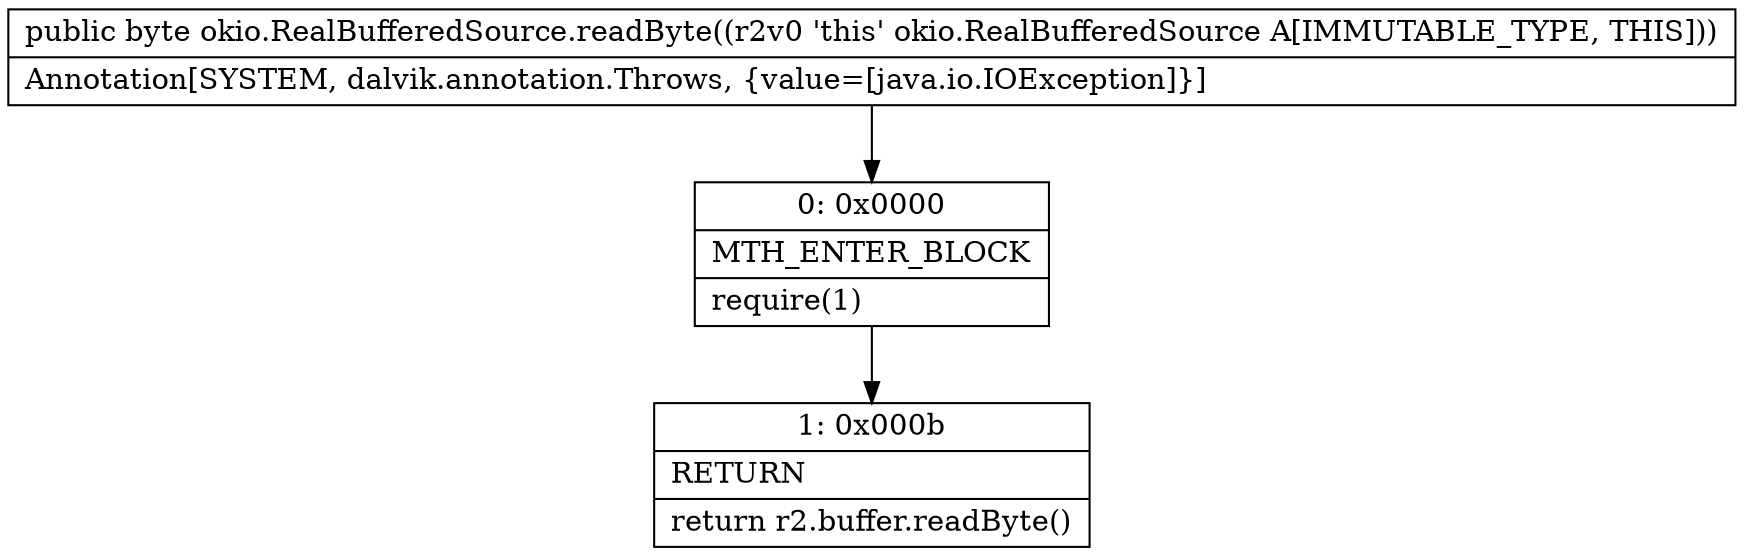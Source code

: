 digraph "CFG forokio.RealBufferedSource.readByte()B" {
Node_0 [shape=record,label="{0\:\ 0x0000|MTH_ENTER_BLOCK\l|require(1)\l}"];
Node_1 [shape=record,label="{1\:\ 0x000b|RETURN\l|return r2.buffer.readByte()\l}"];
MethodNode[shape=record,label="{public byte okio.RealBufferedSource.readByte((r2v0 'this' okio.RealBufferedSource A[IMMUTABLE_TYPE, THIS]))  | Annotation[SYSTEM, dalvik.annotation.Throws, \{value=[java.io.IOException]\}]\l}"];
MethodNode -> Node_0;
Node_0 -> Node_1;
}

